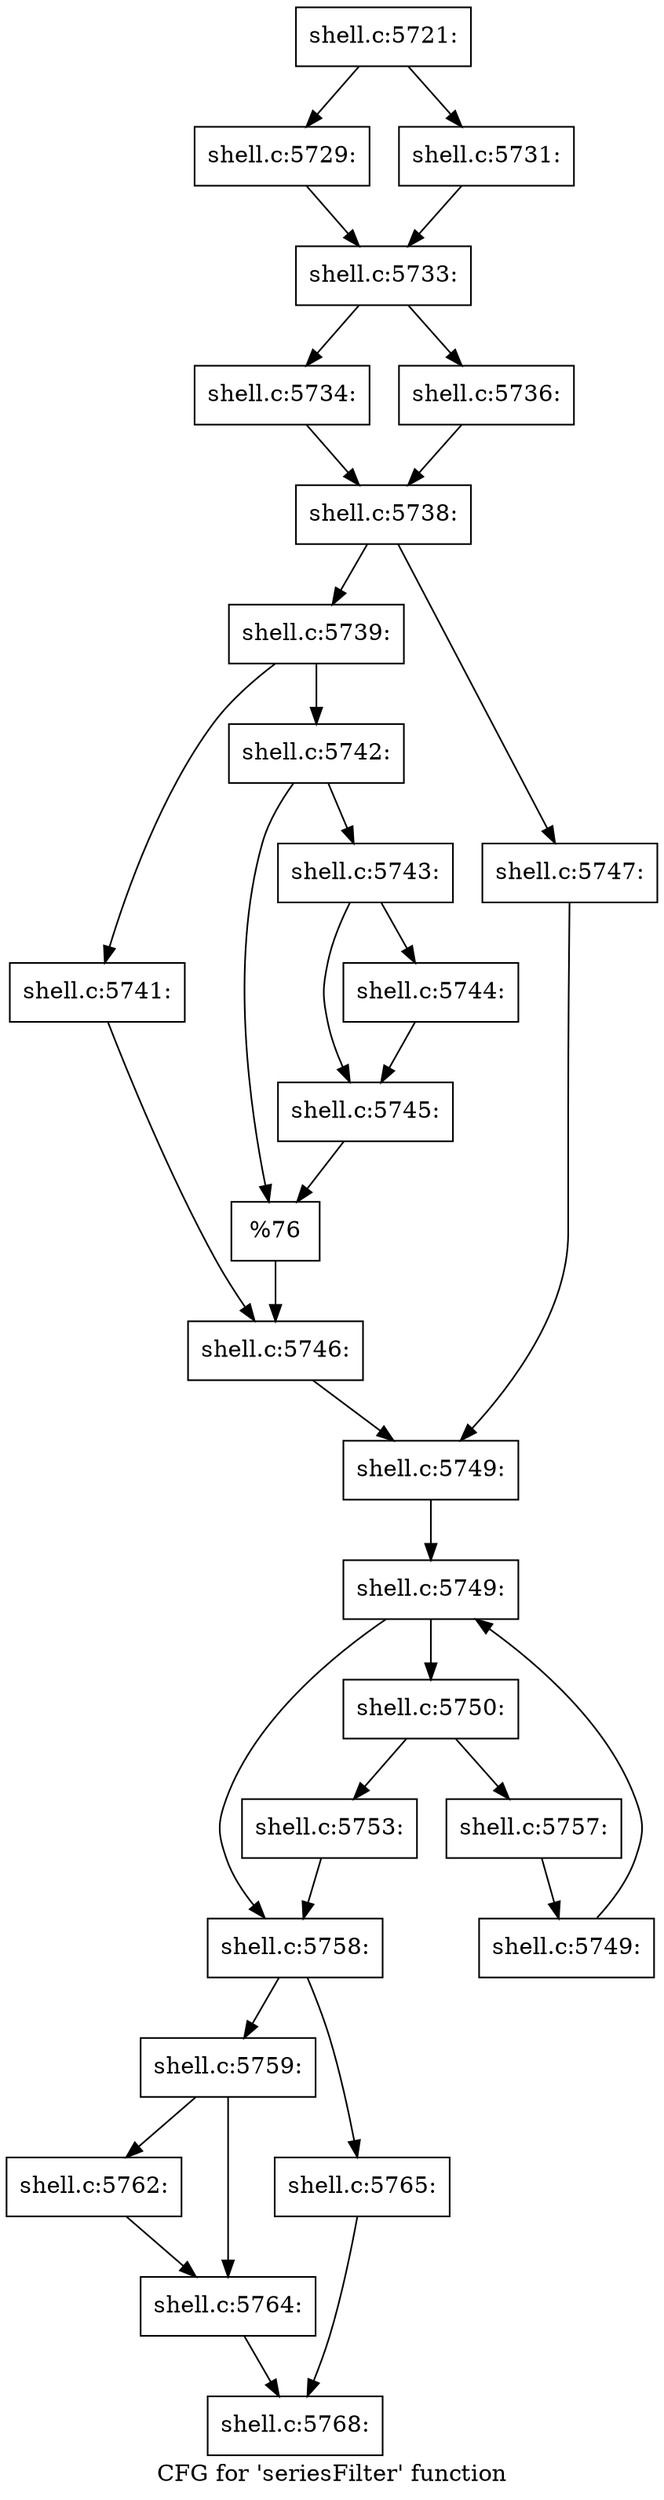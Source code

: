 digraph "CFG for 'seriesFilter' function" {
	label="CFG for 'seriesFilter' function";

	Node0x5602769d18a0 [shape=record,label="{shell.c:5721:}"];
	Node0x5602769d18a0 -> Node0x5602769d8870;
	Node0x5602769d18a0 -> Node0x5602769d8910;
	Node0x5602769d8870 [shape=record,label="{shell.c:5729:}"];
	Node0x5602769d8870 -> Node0x5602769d88c0;
	Node0x5602769d8910 [shape=record,label="{shell.c:5731:}"];
	Node0x5602769d8910 -> Node0x5602769d88c0;
	Node0x5602769d88c0 [shape=record,label="{shell.c:5733:}"];
	Node0x5602769d88c0 -> Node0x5602769d9930;
	Node0x5602769d88c0 -> Node0x5602769d99d0;
	Node0x5602769d9930 [shape=record,label="{shell.c:5734:}"];
	Node0x5602769d9930 -> Node0x5602769d9980;
	Node0x5602769d99d0 [shape=record,label="{shell.c:5736:}"];
	Node0x5602769d99d0 -> Node0x5602769d9980;
	Node0x5602769d9980 [shape=record,label="{shell.c:5738:}"];
	Node0x5602769d9980 -> Node0x5602769daa20;
	Node0x5602769d9980 -> Node0x5602769daac0;
	Node0x5602769daa20 [shape=record,label="{shell.c:5739:}"];
	Node0x5602769daa20 -> Node0x5602769db620;
	Node0x5602769daa20 -> Node0x5602769db6c0;
	Node0x5602769db620 [shape=record,label="{shell.c:5741:}"];
	Node0x5602769db620 -> Node0x5602769db670;
	Node0x5602769db6c0 [shape=record,label="{shell.c:5742:}"];
	Node0x5602769db6c0 -> Node0x5602769dbf10;
	Node0x5602769db6c0 -> Node0x5602769dbf60;
	Node0x5602769dbf10 [shape=record,label="{shell.c:5743:}"];
	Node0x5602769dbf10 -> Node0x5602769dc970;
	Node0x5602769dbf10 -> Node0x5602769dc9c0;
	Node0x5602769dc970 [shape=record,label="{shell.c:5744:}"];
	Node0x5602769dc970 -> Node0x5602769dc9c0;
	Node0x5602769dc9c0 [shape=record,label="{shell.c:5745:}"];
	Node0x5602769dc9c0 -> Node0x5602769dbf60;
	Node0x5602769dbf60 [shape=record,label="{%76}"];
	Node0x5602769dbf60 -> Node0x5602769db670;
	Node0x5602769db670 [shape=record,label="{shell.c:5746:}"];
	Node0x5602769db670 -> Node0x5602769daa70;
	Node0x5602769daac0 [shape=record,label="{shell.c:5747:}"];
	Node0x5602769daac0 -> Node0x5602769daa70;
	Node0x5602769daa70 [shape=record,label="{shell.c:5749:}"];
	Node0x5602769daa70 -> Node0x5602769dd870;
	Node0x5602769dd870 [shape=record,label="{shell.c:5749:}"];
	Node0x5602769dd870 -> Node0x5602769dda90;
	Node0x5602769dd870 -> Node0x5602769dd6c0;
	Node0x5602769dda90 [shape=record,label="{shell.c:5750:}"];
	Node0x5602769dda90 -> Node0x5602769ddf10;
	Node0x5602769dda90 -> Node0x5602769ddf60;
	Node0x5602769ddf10 [shape=record,label="{shell.c:5753:}"];
	Node0x5602769ddf10 -> Node0x5602769dd6c0;
	Node0x5602769ddf60 [shape=record,label="{shell.c:5757:}"];
	Node0x5602769ddf60 -> Node0x5602769dda00;
	Node0x5602769dda00 [shape=record,label="{shell.c:5749:}"];
	Node0x5602769dda00 -> Node0x5602769dd870;
	Node0x5602769dd6c0 [shape=record,label="{shell.c:5758:}"];
	Node0x5602769dd6c0 -> Node0x5602769df050;
	Node0x5602769dd6c0 -> Node0x5602769df0f0;
	Node0x5602769df050 [shape=record,label="{shell.c:5759:}"];
	Node0x5602769df050 -> Node0x5602769dfb80;
	Node0x5602769df050 -> Node0x5602769dfbd0;
	Node0x5602769dfb80 [shape=record,label="{shell.c:5762:}"];
	Node0x5602769dfb80 -> Node0x5602769dfbd0;
	Node0x5602769dfbd0 [shape=record,label="{shell.c:5764:}"];
	Node0x5602769dfbd0 -> Node0x5602769df0a0;
	Node0x5602769df0f0 [shape=record,label="{shell.c:5765:}"];
	Node0x5602769df0f0 -> Node0x5602769df0a0;
	Node0x5602769df0a0 [shape=record,label="{shell.c:5768:}"];
}
